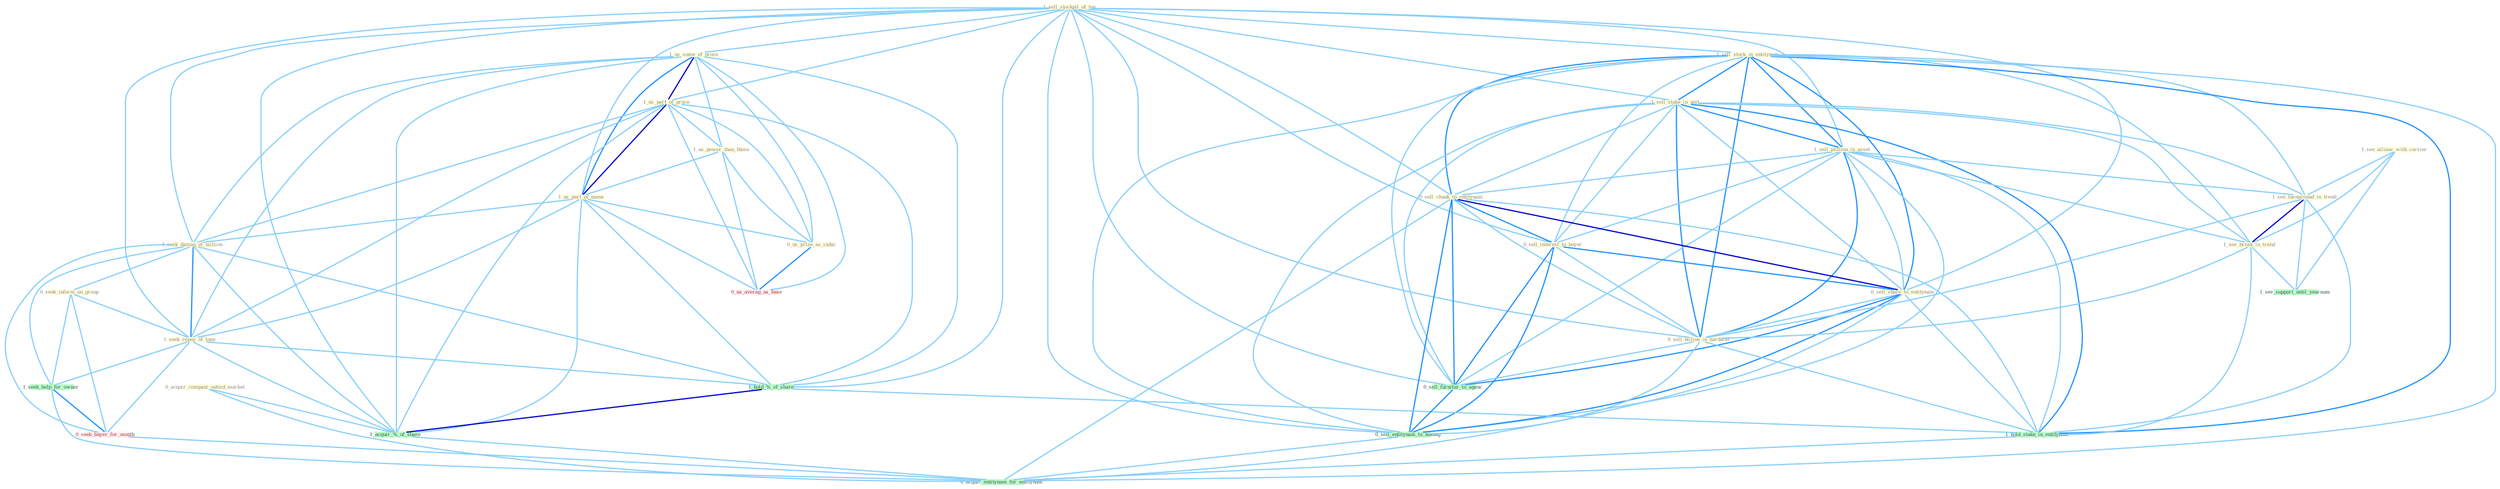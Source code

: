 Graph G{ 
    node
    [shape=polygon,style=filled,width=.5,height=.06,color="#BDFCC9",fixedsize=true,fontsize=4,
    fontcolor="#2f4f4f"];
    {node
    [color="#ffffe0", fontcolor="#8b7d6b"] "1_sell_stockpil_of_ton " "1_us_some_of_proce " "1_sell_stock_in_entitynam " "1_sell_stake_in_unit " "0_acquir_compani_outsid_market " "1_us_part_of_proce " "1_see_allianc_with_carrier " "1_sell_million_in_asset " "0_sell_chunk_to_entitynam " "0_sell_interest_to_buyer " "1_us_power_than_those " "0_sell_share_to_entitynam " "1_us_part_of_name " "0_us_prize_as_induc " "1_see_turnaround_in_trend " "1_see_break_in_trend " "0_sell_billion_in_hardwar " "1_seek_damag_of_million " "0_seek_inform_on_group " "1_seek_repay_of_loan "}
{node [color="#fff0f5", fontcolor="#b22222"] "0_seek_buyer_for_month " "0_us_averag_as_base "}
edge [color="#B0E2FF"];

	"1_sell_stockpil_of_ton " -- "1_us_some_of_proce " [w="1", color="#87cefa" ];
	"1_sell_stockpil_of_ton " -- "1_sell_stock_in_entitynam " [w="1", color="#87cefa" ];
	"1_sell_stockpil_of_ton " -- "1_sell_stake_in_unit " [w="1", color="#87cefa" ];
	"1_sell_stockpil_of_ton " -- "1_us_part_of_proce " [w="1", color="#87cefa" ];
	"1_sell_stockpil_of_ton " -- "1_sell_million_in_asset " [w="1", color="#87cefa" ];
	"1_sell_stockpil_of_ton " -- "0_sell_chunk_to_entitynam " [w="1", color="#87cefa" ];
	"1_sell_stockpil_of_ton " -- "0_sell_interest_to_buyer " [w="1", color="#87cefa" ];
	"1_sell_stockpil_of_ton " -- "0_sell_share_to_entitynam " [w="1", color="#87cefa" ];
	"1_sell_stockpil_of_ton " -- "1_us_part_of_name " [w="1", color="#87cefa" ];
	"1_sell_stockpil_of_ton " -- "0_sell_billion_in_hardwar " [w="1", color="#87cefa" ];
	"1_sell_stockpil_of_ton " -- "1_seek_damag_of_million " [w="1", color="#87cefa" ];
	"1_sell_stockpil_of_ton " -- "1_seek_repay_of_loan " [w="1", color="#87cefa" ];
	"1_sell_stockpil_of_ton " -- "1_hold_%_of_share " [w="1", color="#87cefa" ];
	"1_sell_stockpil_of_ton " -- "1_acquir_%_of_share " [w="1", color="#87cefa" ];
	"1_sell_stockpil_of_ton " -- "0_sell_furnitur_to_agenc " [w="1", color="#87cefa" ];
	"1_sell_stockpil_of_ton " -- "0_sell_entitynam_to_manag " [w="1", color="#87cefa" ];
	"1_us_some_of_proce " -- "1_us_part_of_proce " [w="3", color="#0000cd" , len=0.6];
	"1_us_some_of_proce " -- "1_us_power_than_those " [w="1", color="#87cefa" ];
	"1_us_some_of_proce " -- "1_us_part_of_name " [w="2", color="#1e90ff" , len=0.8];
	"1_us_some_of_proce " -- "0_us_prize_as_induc " [w="1", color="#87cefa" ];
	"1_us_some_of_proce " -- "1_seek_damag_of_million " [w="1", color="#87cefa" ];
	"1_us_some_of_proce " -- "1_seek_repay_of_loan " [w="1", color="#87cefa" ];
	"1_us_some_of_proce " -- "1_hold_%_of_share " [w="1", color="#87cefa" ];
	"1_us_some_of_proce " -- "1_acquir_%_of_share " [w="1", color="#87cefa" ];
	"1_us_some_of_proce " -- "0_us_averag_as_base " [w="1", color="#87cefa" ];
	"1_sell_stock_in_entitynam " -- "1_sell_stake_in_unit " [w="2", color="#1e90ff" , len=0.8];
	"1_sell_stock_in_entitynam " -- "1_sell_million_in_asset " [w="2", color="#1e90ff" , len=0.8];
	"1_sell_stock_in_entitynam " -- "0_sell_chunk_to_entitynam " [w="2", color="#1e90ff" , len=0.8];
	"1_sell_stock_in_entitynam " -- "0_sell_interest_to_buyer " [w="1", color="#87cefa" ];
	"1_sell_stock_in_entitynam " -- "0_sell_share_to_entitynam " [w="2", color="#1e90ff" , len=0.8];
	"1_sell_stock_in_entitynam " -- "1_see_turnaround_in_trend " [w="1", color="#87cefa" ];
	"1_sell_stock_in_entitynam " -- "1_see_break_in_trend " [w="1", color="#87cefa" ];
	"1_sell_stock_in_entitynam " -- "0_sell_billion_in_hardwar " [w="2", color="#1e90ff" , len=0.8];
	"1_sell_stock_in_entitynam " -- "1_hold_stake_in_entitynam " [w="2", color="#1e90ff" , len=0.8];
	"1_sell_stock_in_entitynam " -- "0_sell_furnitur_to_agenc " [w="1", color="#87cefa" ];
	"1_sell_stock_in_entitynam " -- "0_sell_entitynam_to_manag " [w="1", color="#87cefa" ];
	"1_sell_stock_in_entitynam " -- "0_acquir_entitynam_for_entitynam " [w="1", color="#87cefa" ];
	"1_sell_stake_in_unit " -- "1_sell_million_in_asset " [w="2", color="#1e90ff" , len=0.8];
	"1_sell_stake_in_unit " -- "0_sell_chunk_to_entitynam " [w="1", color="#87cefa" ];
	"1_sell_stake_in_unit " -- "0_sell_interest_to_buyer " [w="1", color="#87cefa" ];
	"1_sell_stake_in_unit " -- "0_sell_share_to_entitynam " [w="1", color="#87cefa" ];
	"1_sell_stake_in_unit " -- "1_see_turnaround_in_trend " [w="1", color="#87cefa" ];
	"1_sell_stake_in_unit " -- "1_see_break_in_trend " [w="1", color="#87cefa" ];
	"1_sell_stake_in_unit " -- "0_sell_billion_in_hardwar " [w="2", color="#1e90ff" , len=0.8];
	"1_sell_stake_in_unit " -- "1_hold_stake_in_entitynam " [w="2", color="#1e90ff" , len=0.8];
	"1_sell_stake_in_unit " -- "0_sell_furnitur_to_agenc " [w="1", color="#87cefa" ];
	"1_sell_stake_in_unit " -- "0_sell_entitynam_to_manag " [w="1", color="#87cefa" ];
	"0_acquir_compani_outsid_market " -- "1_acquir_%_of_share " [w="1", color="#87cefa" ];
	"0_acquir_compani_outsid_market " -- "0_acquir_entitynam_for_entitynam " [w="1", color="#87cefa" ];
	"1_us_part_of_proce " -- "1_us_power_than_those " [w="1", color="#87cefa" ];
	"1_us_part_of_proce " -- "1_us_part_of_name " [w="3", color="#0000cd" , len=0.6];
	"1_us_part_of_proce " -- "0_us_prize_as_induc " [w="1", color="#87cefa" ];
	"1_us_part_of_proce " -- "1_seek_damag_of_million " [w="1", color="#87cefa" ];
	"1_us_part_of_proce " -- "1_seek_repay_of_loan " [w="1", color="#87cefa" ];
	"1_us_part_of_proce " -- "1_hold_%_of_share " [w="1", color="#87cefa" ];
	"1_us_part_of_proce " -- "1_acquir_%_of_share " [w="1", color="#87cefa" ];
	"1_us_part_of_proce " -- "0_us_averag_as_base " [w="1", color="#87cefa" ];
	"1_see_allianc_with_carrier " -- "1_see_turnaround_in_trend " [w="1", color="#87cefa" ];
	"1_see_allianc_with_carrier " -- "1_see_break_in_trend " [w="1", color="#87cefa" ];
	"1_see_allianc_with_carrier " -- "1_see_support_until_yearnum " [w="1", color="#87cefa" ];
	"1_sell_million_in_asset " -- "0_sell_chunk_to_entitynam " [w="1", color="#87cefa" ];
	"1_sell_million_in_asset " -- "0_sell_interest_to_buyer " [w="1", color="#87cefa" ];
	"1_sell_million_in_asset " -- "0_sell_share_to_entitynam " [w="1", color="#87cefa" ];
	"1_sell_million_in_asset " -- "1_see_turnaround_in_trend " [w="1", color="#87cefa" ];
	"1_sell_million_in_asset " -- "1_see_break_in_trend " [w="1", color="#87cefa" ];
	"1_sell_million_in_asset " -- "0_sell_billion_in_hardwar " [w="2", color="#1e90ff" , len=0.8];
	"1_sell_million_in_asset " -- "1_hold_stake_in_entitynam " [w="1", color="#87cefa" ];
	"1_sell_million_in_asset " -- "0_sell_furnitur_to_agenc " [w="1", color="#87cefa" ];
	"1_sell_million_in_asset " -- "0_sell_entitynam_to_manag " [w="1", color="#87cefa" ];
	"0_sell_chunk_to_entitynam " -- "0_sell_interest_to_buyer " [w="2", color="#1e90ff" , len=0.8];
	"0_sell_chunk_to_entitynam " -- "0_sell_share_to_entitynam " [w="3", color="#0000cd" , len=0.6];
	"0_sell_chunk_to_entitynam " -- "0_sell_billion_in_hardwar " [w="1", color="#87cefa" ];
	"0_sell_chunk_to_entitynam " -- "1_hold_stake_in_entitynam " [w="1", color="#87cefa" ];
	"0_sell_chunk_to_entitynam " -- "0_sell_furnitur_to_agenc " [w="2", color="#1e90ff" , len=0.8];
	"0_sell_chunk_to_entitynam " -- "0_sell_entitynam_to_manag " [w="2", color="#1e90ff" , len=0.8];
	"0_sell_chunk_to_entitynam " -- "0_acquir_entitynam_for_entitynam " [w="1", color="#87cefa" ];
	"0_sell_interest_to_buyer " -- "0_sell_share_to_entitynam " [w="2", color="#1e90ff" , len=0.8];
	"0_sell_interest_to_buyer " -- "0_sell_billion_in_hardwar " [w="1", color="#87cefa" ];
	"0_sell_interest_to_buyer " -- "0_sell_furnitur_to_agenc " [w="2", color="#1e90ff" , len=0.8];
	"0_sell_interest_to_buyer " -- "0_sell_entitynam_to_manag " [w="2", color="#1e90ff" , len=0.8];
	"1_us_power_than_those " -- "1_us_part_of_name " [w="1", color="#87cefa" ];
	"1_us_power_than_those " -- "0_us_prize_as_induc " [w="1", color="#87cefa" ];
	"1_us_power_than_those " -- "0_us_averag_as_base " [w="1", color="#87cefa" ];
	"0_sell_share_to_entitynam " -- "0_sell_billion_in_hardwar " [w="1", color="#87cefa" ];
	"0_sell_share_to_entitynam " -- "1_hold_stake_in_entitynam " [w="1", color="#87cefa" ];
	"0_sell_share_to_entitynam " -- "0_sell_furnitur_to_agenc " [w="2", color="#1e90ff" , len=0.8];
	"0_sell_share_to_entitynam " -- "0_sell_entitynam_to_manag " [w="2", color="#1e90ff" , len=0.8];
	"0_sell_share_to_entitynam " -- "0_acquir_entitynam_for_entitynam " [w="1", color="#87cefa" ];
	"1_us_part_of_name " -- "0_us_prize_as_induc " [w="1", color="#87cefa" ];
	"1_us_part_of_name " -- "1_seek_damag_of_million " [w="1", color="#87cefa" ];
	"1_us_part_of_name " -- "1_seek_repay_of_loan " [w="1", color="#87cefa" ];
	"1_us_part_of_name " -- "1_hold_%_of_share " [w="1", color="#87cefa" ];
	"1_us_part_of_name " -- "1_acquir_%_of_share " [w="1", color="#87cefa" ];
	"1_us_part_of_name " -- "0_us_averag_as_base " [w="1", color="#87cefa" ];
	"0_us_prize_as_induc " -- "0_us_averag_as_base " [w="2", color="#1e90ff" , len=0.8];
	"1_see_turnaround_in_trend " -- "1_see_break_in_trend " [w="3", color="#0000cd" , len=0.6];
	"1_see_turnaround_in_trend " -- "0_sell_billion_in_hardwar " [w="1", color="#87cefa" ];
	"1_see_turnaround_in_trend " -- "1_hold_stake_in_entitynam " [w="1", color="#87cefa" ];
	"1_see_turnaround_in_trend " -- "1_see_support_until_yearnum " [w="1", color="#87cefa" ];
	"1_see_break_in_trend " -- "0_sell_billion_in_hardwar " [w="1", color="#87cefa" ];
	"1_see_break_in_trend " -- "1_hold_stake_in_entitynam " [w="1", color="#87cefa" ];
	"1_see_break_in_trend " -- "1_see_support_until_yearnum " [w="1", color="#87cefa" ];
	"0_sell_billion_in_hardwar " -- "1_hold_stake_in_entitynam " [w="1", color="#87cefa" ];
	"0_sell_billion_in_hardwar " -- "0_sell_furnitur_to_agenc " [w="1", color="#87cefa" ];
	"0_sell_billion_in_hardwar " -- "0_sell_entitynam_to_manag " [w="1", color="#87cefa" ];
	"1_seek_damag_of_million " -- "0_seek_inform_on_group " [w="1", color="#87cefa" ];
	"1_seek_damag_of_million " -- "1_seek_repay_of_loan " [w="2", color="#1e90ff" , len=0.8];
	"1_seek_damag_of_million " -- "1_hold_%_of_share " [w="1", color="#87cefa" ];
	"1_seek_damag_of_million " -- "1_seek_help_for_owner " [w="1", color="#87cefa" ];
	"1_seek_damag_of_million " -- "0_seek_buyer_for_month " [w="1", color="#87cefa" ];
	"1_seek_damag_of_million " -- "1_acquir_%_of_share " [w="1", color="#87cefa" ];
	"0_seek_inform_on_group " -- "1_seek_repay_of_loan " [w="1", color="#87cefa" ];
	"0_seek_inform_on_group " -- "1_seek_help_for_owner " [w="1", color="#87cefa" ];
	"0_seek_inform_on_group " -- "0_seek_buyer_for_month " [w="1", color="#87cefa" ];
	"1_seek_repay_of_loan " -- "1_hold_%_of_share " [w="1", color="#87cefa" ];
	"1_seek_repay_of_loan " -- "1_seek_help_for_owner " [w="1", color="#87cefa" ];
	"1_seek_repay_of_loan " -- "0_seek_buyer_for_month " [w="1", color="#87cefa" ];
	"1_seek_repay_of_loan " -- "1_acquir_%_of_share " [w="1", color="#87cefa" ];
	"1_hold_%_of_share " -- "1_hold_stake_in_entitynam " [w="1", color="#87cefa" ];
	"1_hold_%_of_share " -- "1_acquir_%_of_share " [w="3", color="#0000cd" , len=0.6];
	"1_hold_stake_in_entitynam " -- "0_acquir_entitynam_for_entitynam " [w="1", color="#87cefa" ];
	"1_seek_help_for_owner " -- "0_seek_buyer_for_month " [w="2", color="#1e90ff" , len=0.8];
	"1_seek_help_for_owner " -- "0_acquir_entitynam_for_entitynam " [w="1", color="#87cefa" ];
	"0_seek_buyer_for_month " -- "0_acquir_entitynam_for_entitynam " [w="1", color="#87cefa" ];
	"1_acquir_%_of_share " -- "0_acquir_entitynam_for_entitynam " [w="1", color="#87cefa" ];
	"0_sell_furnitur_to_agenc " -- "0_sell_entitynam_to_manag " [w="2", color="#1e90ff" , len=0.8];
	"0_sell_entitynam_to_manag " -- "0_acquir_entitynam_for_entitynam " [w="1", color="#87cefa" ];
}